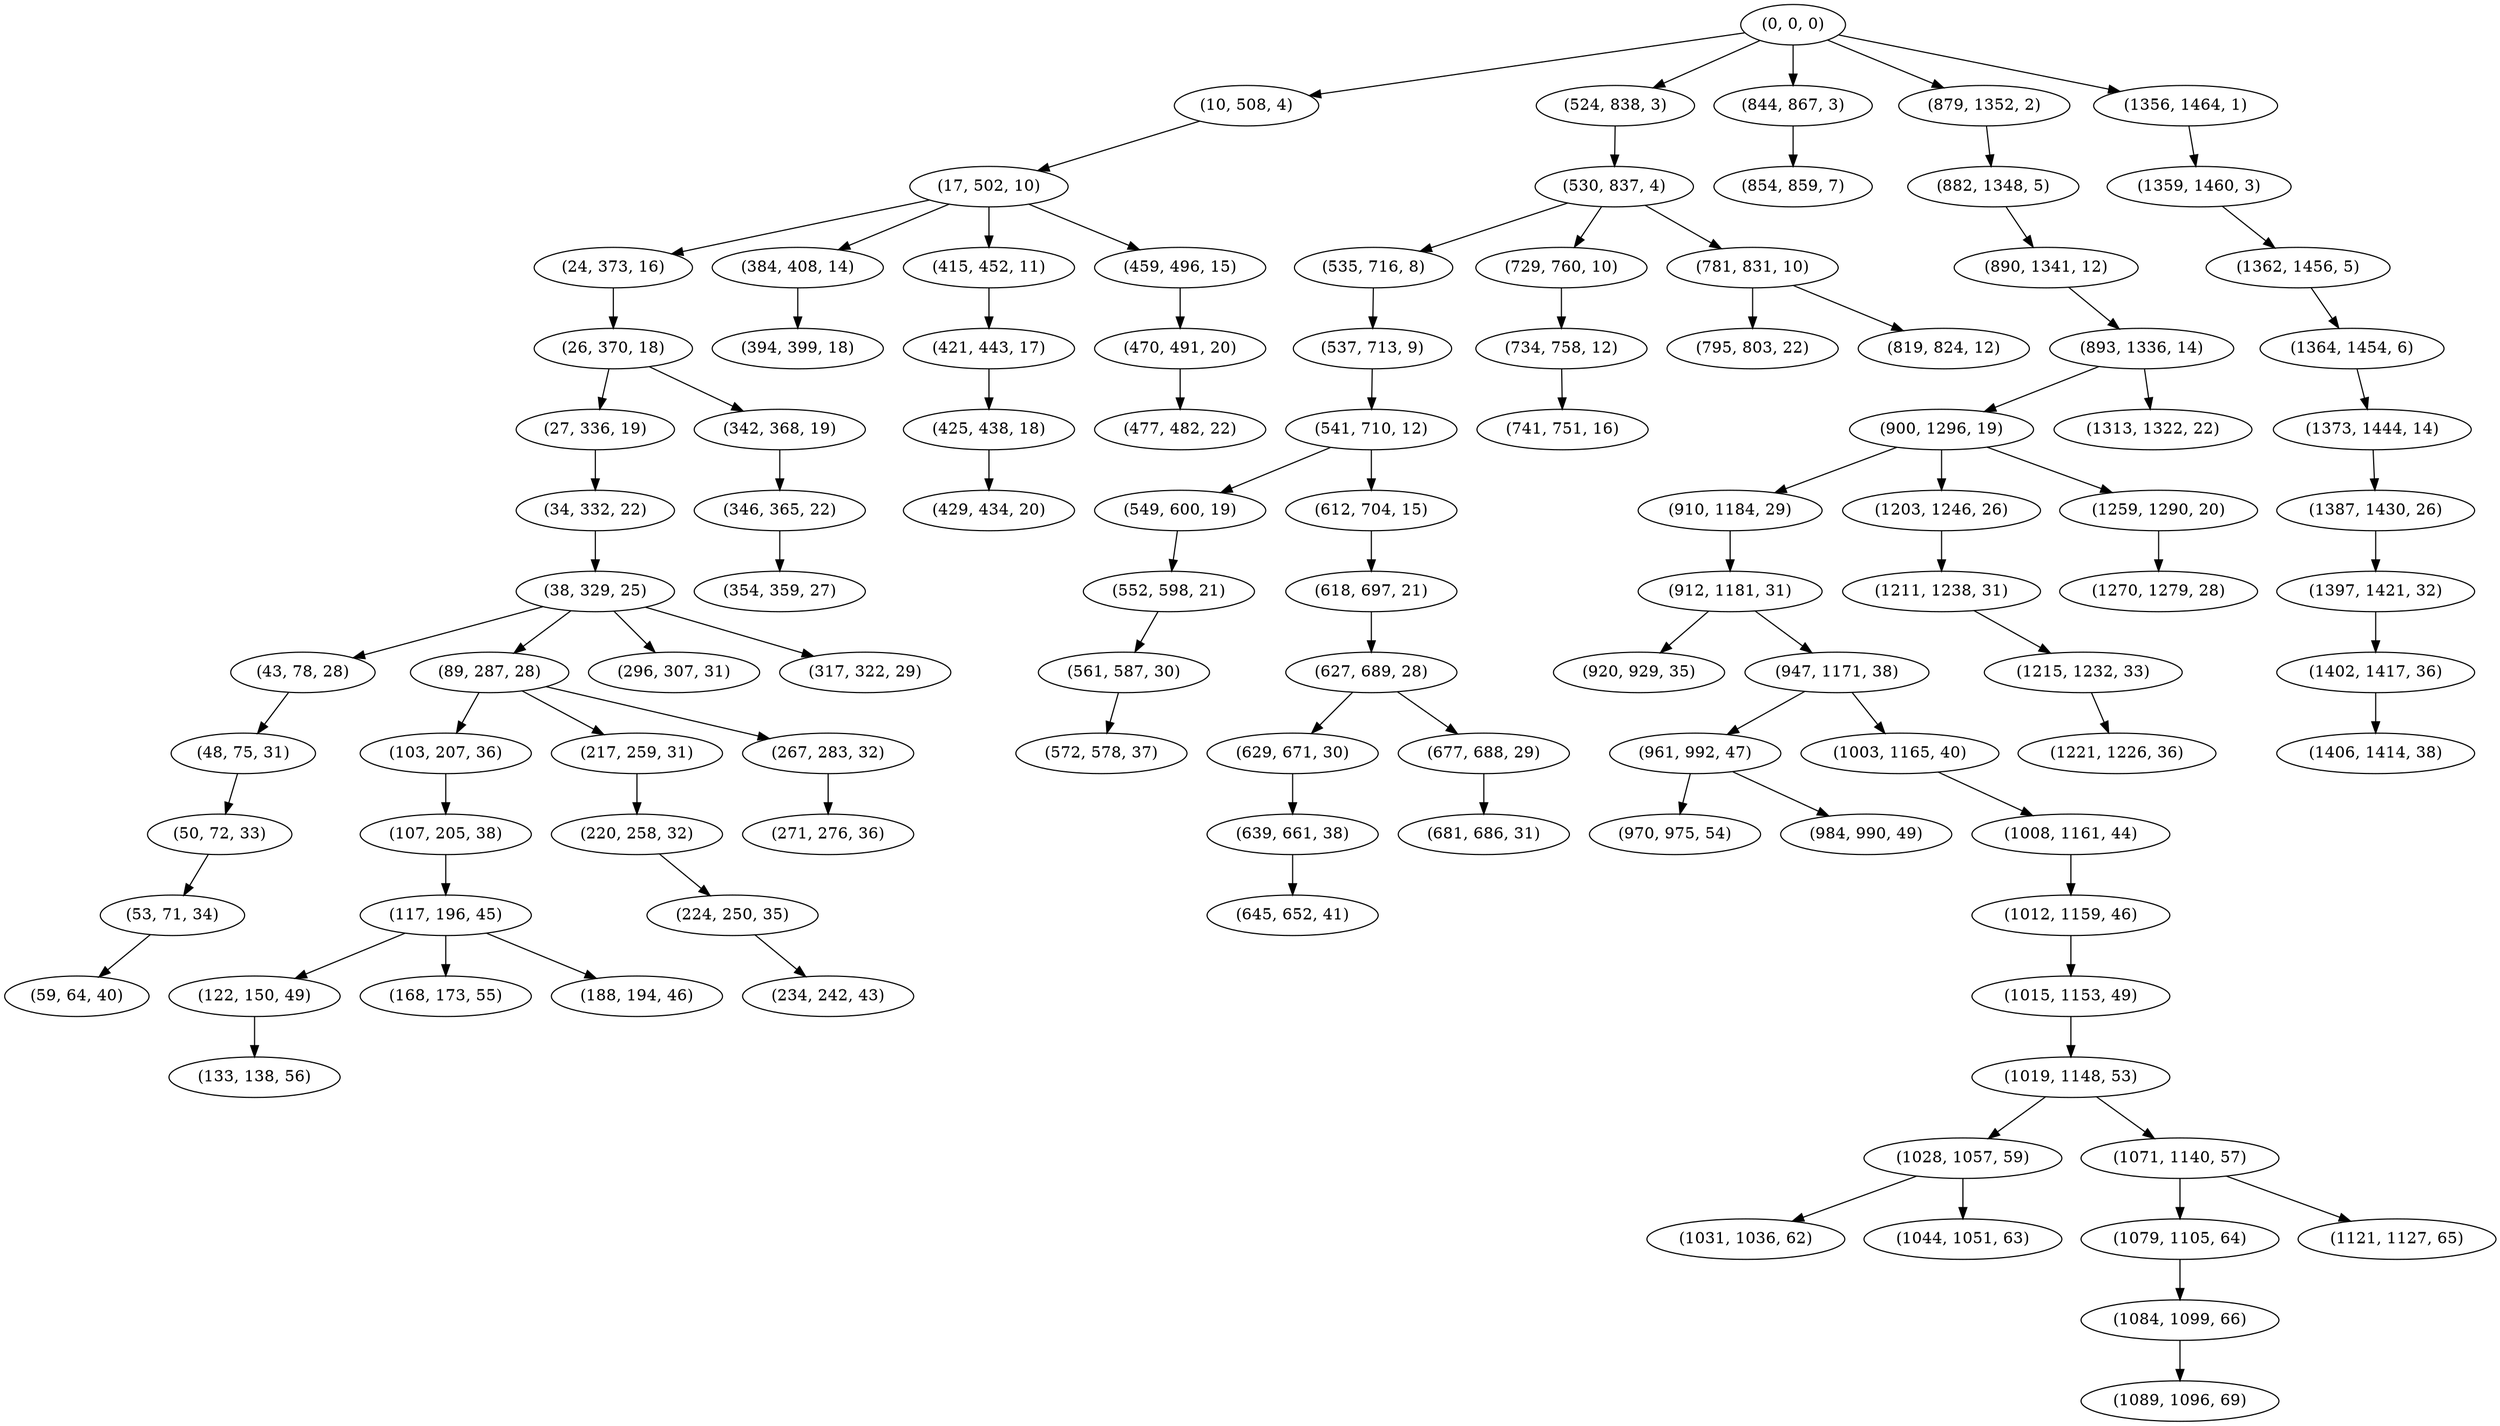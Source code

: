digraph tree {
    "(0, 0, 0)";
    "(10, 508, 4)";
    "(17, 502, 10)";
    "(24, 373, 16)";
    "(26, 370, 18)";
    "(27, 336, 19)";
    "(34, 332, 22)";
    "(38, 329, 25)";
    "(43, 78, 28)";
    "(48, 75, 31)";
    "(50, 72, 33)";
    "(53, 71, 34)";
    "(59, 64, 40)";
    "(89, 287, 28)";
    "(103, 207, 36)";
    "(107, 205, 38)";
    "(117, 196, 45)";
    "(122, 150, 49)";
    "(133, 138, 56)";
    "(168, 173, 55)";
    "(188, 194, 46)";
    "(217, 259, 31)";
    "(220, 258, 32)";
    "(224, 250, 35)";
    "(234, 242, 43)";
    "(267, 283, 32)";
    "(271, 276, 36)";
    "(296, 307, 31)";
    "(317, 322, 29)";
    "(342, 368, 19)";
    "(346, 365, 22)";
    "(354, 359, 27)";
    "(384, 408, 14)";
    "(394, 399, 18)";
    "(415, 452, 11)";
    "(421, 443, 17)";
    "(425, 438, 18)";
    "(429, 434, 20)";
    "(459, 496, 15)";
    "(470, 491, 20)";
    "(477, 482, 22)";
    "(524, 838, 3)";
    "(530, 837, 4)";
    "(535, 716, 8)";
    "(537, 713, 9)";
    "(541, 710, 12)";
    "(549, 600, 19)";
    "(552, 598, 21)";
    "(561, 587, 30)";
    "(572, 578, 37)";
    "(612, 704, 15)";
    "(618, 697, 21)";
    "(627, 689, 28)";
    "(629, 671, 30)";
    "(639, 661, 38)";
    "(645, 652, 41)";
    "(677, 688, 29)";
    "(681, 686, 31)";
    "(729, 760, 10)";
    "(734, 758, 12)";
    "(741, 751, 16)";
    "(781, 831, 10)";
    "(795, 803, 22)";
    "(819, 824, 12)";
    "(844, 867, 3)";
    "(854, 859, 7)";
    "(879, 1352, 2)";
    "(882, 1348, 5)";
    "(890, 1341, 12)";
    "(893, 1336, 14)";
    "(900, 1296, 19)";
    "(910, 1184, 29)";
    "(912, 1181, 31)";
    "(920, 929, 35)";
    "(947, 1171, 38)";
    "(961, 992, 47)";
    "(970, 975, 54)";
    "(984, 990, 49)";
    "(1003, 1165, 40)";
    "(1008, 1161, 44)";
    "(1012, 1159, 46)";
    "(1015, 1153, 49)";
    "(1019, 1148, 53)";
    "(1028, 1057, 59)";
    "(1031, 1036, 62)";
    "(1044, 1051, 63)";
    "(1071, 1140, 57)";
    "(1079, 1105, 64)";
    "(1084, 1099, 66)";
    "(1089, 1096, 69)";
    "(1121, 1127, 65)";
    "(1203, 1246, 26)";
    "(1211, 1238, 31)";
    "(1215, 1232, 33)";
    "(1221, 1226, 36)";
    "(1259, 1290, 20)";
    "(1270, 1279, 28)";
    "(1313, 1322, 22)";
    "(1356, 1464, 1)";
    "(1359, 1460, 3)";
    "(1362, 1456, 5)";
    "(1364, 1454, 6)";
    "(1373, 1444, 14)";
    "(1387, 1430, 26)";
    "(1397, 1421, 32)";
    "(1402, 1417, 36)";
    "(1406, 1414, 38)";
    "(0, 0, 0)" -> "(10, 508, 4)";
    "(0, 0, 0)" -> "(524, 838, 3)";
    "(0, 0, 0)" -> "(844, 867, 3)";
    "(0, 0, 0)" -> "(879, 1352, 2)";
    "(0, 0, 0)" -> "(1356, 1464, 1)";
    "(10, 508, 4)" -> "(17, 502, 10)";
    "(17, 502, 10)" -> "(24, 373, 16)";
    "(17, 502, 10)" -> "(384, 408, 14)";
    "(17, 502, 10)" -> "(415, 452, 11)";
    "(17, 502, 10)" -> "(459, 496, 15)";
    "(24, 373, 16)" -> "(26, 370, 18)";
    "(26, 370, 18)" -> "(27, 336, 19)";
    "(26, 370, 18)" -> "(342, 368, 19)";
    "(27, 336, 19)" -> "(34, 332, 22)";
    "(34, 332, 22)" -> "(38, 329, 25)";
    "(38, 329, 25)" -> "(43, 78, 28)";
    "(38, 329, 25)" -> "(89, 287, 28)";
    "(38, 329, 25)" -> "(296, 307, 31)";
    "(38, 329, 25)" -> "(317, 322, 29)";
    "(43, 78, 28)" -> "(48, 75, 31)";
    "(48, 75, 31)" -> "(50, 72, 33)";
    "(50, 72, 33)" -> "(53, 71, 34)";
    "(53, 71, 34)" -> "(59, 64, 40)";
    "(89, 287, 28)" -> "(103, 207, 36)";
    "(89, 287, 28)" -> "(217, 259, 31)";
    "(89, 287, 28)" -> "(267, 283, 32)";
    "(103, 207, 36)" -> "(107, 205, 38)";
    "(107, 205, 38)" -> "(117, 196, 45)";
    "(117, 196, 45)" -> "(122, 150, 49)";
    "(117, 196, 45)" -> "(168, 173, 55)";
    "(117, 196, 45)" -> "(188, 194, 46)";
    "(122, 150, 49)" -> "(133, 138, 56)";
    "(217, 259, 31)" -> "(220, 258, 32)";
    "(220, 258, 32)" -> "(224, 250, 35)";
    "(224, 250, 35)" -> "(234, 242, 43)";
    "(267, 283, 32)" -> "(271, 276, 36)";
    "(342, 368, 19)" -> "(346, 365, 22)";
    "(346, 365, 22)" -> "(354, 359, 27)";
    "(384, 408, 14)" -> "(394, 399, 18)";
    "(415, 452, 11)" -> "(421, 443, 17)";
    "(421, 443, 17)" -> "(425, 438, 18)";
    "(425, 438, 18)" -> "(429, 434, 20)";
    "(459, 496, 15)" -> "(470, 491, 20)";
    "(470, 491, 20)" -> "(477, 482, 22)";
    "(524, 838, 3)" -> "(530, 837, 4)";
    "(530, 837, 4)" -> "(535, 716, 8)";
    "(530, 837, 4)" -> "(729, 760, 10)";
    "(530, 837, 4)" -> "(781, 831, 10)";
    "(535, 716, 8)" -> "(537, 713, 9)";
    "(537, 713, 9)" -> "(541, 710, 12)";
    "(541, 710, 12)" -> "(549, 600, 19)";
    "(541, 710, 12)" -> "(612, 704, 15)";
    "(549, 600, 19)" -> "(552, 598, 21)";
    "(552, 598, 21)" -> "(561, 587, 30)";
    "(561, 587, 30)" -> "(572, 578, 37)";
    "(612, 704, 15)" -> "(618, 697, 21)";
    "(618, 697, 21)" -> "(627, 689, 28)";
    "(627, 689, 28)" -> "(629, 671, 30)";
    "(627, 689, 28)" -> "(677, 688, 29)";
    "(629, 671, 30)" -> "(639, 661, 38)";
    "(639, 661, 38)" -> "(645, 652, 41)";
    "(677, 688, 29)" -> "(681, 686, 31)";
    "(729, 760, 10)" -> "(734, 758, 12)";
    "(734, 758, 12)" -> "(741, 751, 16)";
    "(781, 831, 10)" -> "(795, 803, 22)";
    "(781, 831, 10)" -> "(819, 824, 12)";
    "(844, 867, 3)" -> "(854, 859, 7)";
    "(879, 1352, 2)" -> "(882, 1348, 5)";
    "(882, 1348, 5)" -> "(890, 1341, 12)";
    "(890, 1341, 12)" -> "(893, 1336, 14)";
    "(893, 1336, 14)" -> "(900, 1296, 19)";
    "(893, 1336, 14)" -> "(1313, 1322, 22)";
    "(900, 1296, 19)" -> "(910, 1184, 29)";
    "(900, 1296, 19)" -> "(1203, 1246, 26)";
    "(900, 1296, 19)" -> "(1259, 1290, 20)";
    "(910, 1184, 29)" -> "(912, 1181, 31)";
    "(912, 1181, 31)" -> "(920, 929, 35)";
    "(912, 1181, 31)" -> "(947, 1171, 38)";
    "(947, 1171, 38)" -> "(961, 992, 47)";
    "(947, 1171, 38)" -> "(1003, 1165, 40)";
    "(961, 992, 47)" -> "(970, 975, 54)";
    "(961, 992, 47)" -> "(984, 990, 49)";
    "(1003, 1165, 40)" -> "(1008, 1161, 44)";
    "(1008, 1161, 44)" -> "(1012, 1159, 46)";
    "(1012, 1159, 46)" -> "(1015, 1153, 49)";
    "(1015, 1153, 49)" -> "(1019, 1148, 53)";
    "(1019, 1148, 53)" -> "(1028, 1057, 59)";
    "(1019, 1148, 53)" -> "(1071, 1140, 57)";
    "(1028, 1057, 59)" -> "(1031, 1036, 62)";
    "(1028, 1057, 59)" -> "(1044, 1051, 63)";
    "(1071, 1140, 57)" -> "(1079, 1105, 64)";
    "(1071, 1140, 57)" -> "(1121, 1127, 65)";
    "(1079, 1105, 64)" -> "(1084, 1099, 66)";
    "(1084, 1099, 66)" -> "(1089, 1096, 69)";
    "(1203, 1246, 26)" -> "(1211, 1238, 31)";
    "(1211, 1238, 31)" -> "(1215, 1232, 33)";
    "(1215, 1232, 33)" -> "(1221, 1226, 36)";
    "(1259, 1290, 20)" -> "(1270, 1279, 28)";
    "(1356, 1464, 1)" -> "(1359, 1460, 3)";
    "(1359, 1460, 3)" -> "(1362, 1456, 5)";
    "(1362, 1456, 5)" -> "(1364, 1454, 6)";
    "(1364, 1454, 6)" -> "(1373, 1444, 14)";
    "(1373, 1444, 14)" -> "(1387, 1430, 26)";
    "(1387, 1430, 26)" -> "(1397, 1421, 32)";
    "(1397, 1421, 32)" -> "(1402, 1417, 36)";
    "(1402, 1417, 36)" -> "(1406, 1414, 38)";
}
